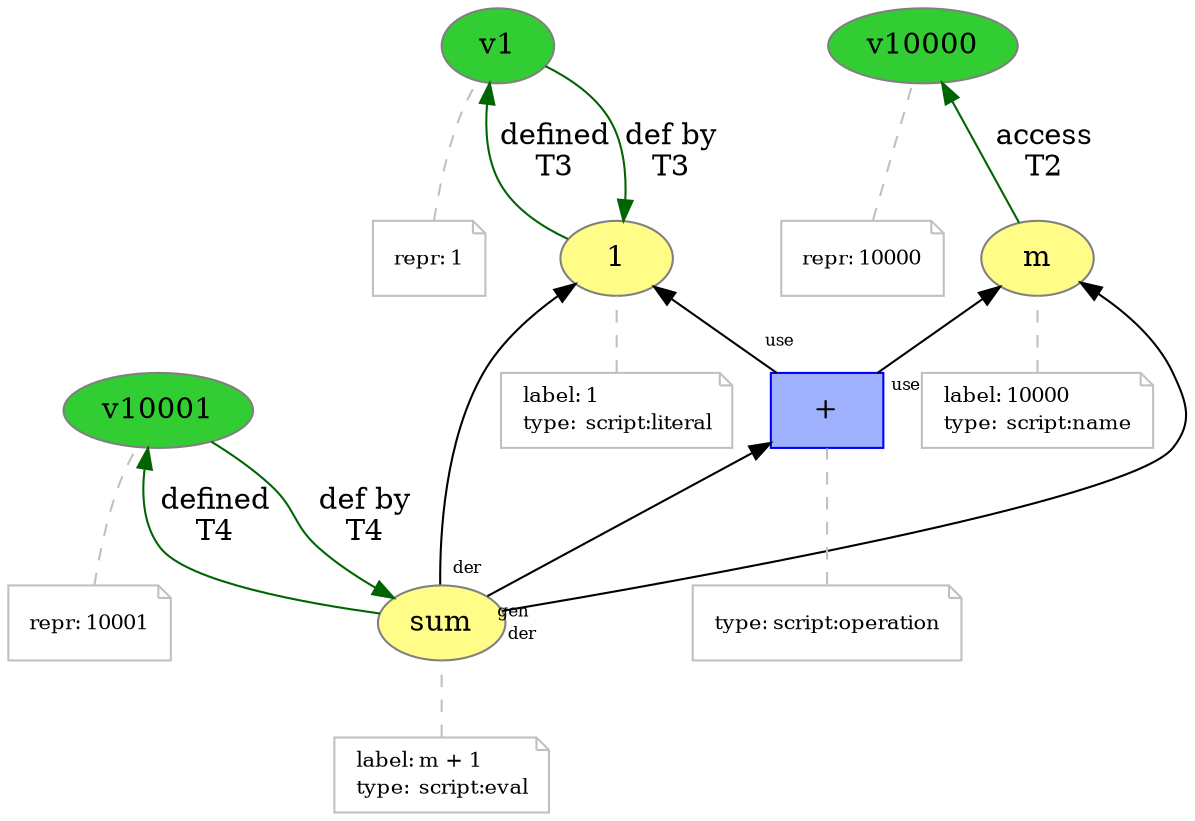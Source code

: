 digraph "PROV" { size="16,12"; rankdir="BT";
"http://example.org/m" [fillcolor="#FFFC87",color="#808080",style="filled",label="m",URL="http://example.org/m"]
"-attrs0" [color="gray",shape="note",fontsize="10",fontcolor="black",label=<<TABLE cellpadding="0" border="0">
	<TR>
	    <TD align="left">label:</TD>
	    <TD align="left">10000</TD>
	</TR>
	<TR>
	    <TD align="left">type:</TD>
	    <TD align="left">script:name</TD>
	</TR>
</TABLE>>]
"-attrs0" -> "http://example.org/m" [color="gray",style="dashed",arrowhead="none"]
"http://example.org/v10000" [fillcolor="#32CD32",color="#808080",style="filled",label="v10000",URL="http://example.org/v10000"]
"-attrs1" [color="gray",shape="note",fontsize="10",fontcolor="black",label=<<TABLE cellpadding="0" border="0">
	<TR>
	    <TD align="left">repr:</TD>
	    <TD align="left">10000</TD>
	</TR>
</TABLE>>]
"-attrs1" -> "http://example.org/v10000" [color="gray",style="dashed",arrowhead="none"]
"http://example.org/m" -> "http://example.org/v10000" [labelfontsize="8",labeldistance="1.5",color="darkgreen",labelangle="60.0",rotation="20",label="access
T2"]
"http://example.org/1" [fillcolor="#FFFC87",color="#808080",style="filled",label="1",URL="http://example.org/1"]
"-attrs2" [color="gray",shape="note",fontsize="10",fontcolor="black",label=<<TABLE cellpadding="0" border="0">
	<TR>
	    <TD align="left">label:</TD>
	    <TD align="left">1</TD>
	</TR>
	<TR>
	    <TD align="left">type:</TD>
	    <TD align="left">script:literal</TD>
	</TR>
</TABLE>>]
"-attrs2" -> "http://example.org/1" [color="gray",style="dashed",arrowhead="none"]
"http://example.org/v1" [fillcolor="#32CD32",color="#808080",style="filled",label="v1",URL="http://example.org/v1"]
"-attrs3" [color="gray",shape="note",fontsize="10",fontcolor="black",label=<<TABLE cellpadding="0" border="0">
	<TR>
	    <TD align="left">repr:</TD>
	    <TD align="left">1</TD>
	</TR>
</TABLE>>]
"-attrs3" -> "http://example.org/v1" [color="gray",style="dashed",arrowhead="none"]
"http://example.org/1" -> "http://example.org/v1" [labelfontsize="8",labeldistance="1.5",color="darkgreen",labelangle="60.0",rotation="20",label="defined
T3"]
"http://example.org/v1" -> "http://example.org/1" [labelfontsize="8",labeldistance="1.5",color="darkgreen",labelangle="60.0",rotation="20",label="def by
T3"]
"http://example.org/sum" [fillcolor="#FFFC87",color="#808080",style="filled",label="sum",URL="http://example.org/sum"]
"-attrs4" [color="gray",shape="note",fontsize="10",fontcolor="black",label=<<TABLE cellpadding="0" border="0">
	<TR>
	    <TD align="left">label:</TD>
	    <TD align="left">m + 1</TD>
	</TR>
	<TR>
	    <TD align="left">type:</TD>
	    <TD align="left">script:eval</TD>
	</TR>
</TABLE>>]
"-attrs4" -> "http://example.org/sum" [color="gray",style="dashed",arrowhead="none"]
"http://example.org/v10001" [fillcolor="#32CD32",color="#808080",style="filled",label="v10001",URL="http://example.org/v10001"]
"-attrs5" [color="gray",shape="note",fontsize="10",fontcolor="black",label=<<TABLE cellpadding="0" border="0">
	<TR>
	    <TD align="left">repr:</TD>
	    <TD align="left">10001</TD>
	</TR>
</TABLE>>]
"-attrs5" -> "http://example.org/v10001" [color="gray",style="dashed",arrowhead="none"]
"http://example.org/sum" -> "http://example.org/v10001" [labelfontsize="8",labeldistance="1.5",color="darkgreen",labelangle="60.0",rotation="20",label="defined
T4"]
"http://example.org/v10001" -> "http://example.org/sum" [labelfontsize="8",labeldistance="1.5",color="darkgreen",labelangle="60.0",rotation="20",label="def by
T4"]
"http://example.org/+" [fillcolor="#9FB1FC",color="#0000FF",shape="polygon",sides="4",style="filled",label="+",URL="http://example.org/+"]
"-attrs6" [color="gray",shape="note",fontsize="10",fontcolor="black",label=<<TABLE cellpadding="0" border="0">
	<TR>
	    <TD align="left">type:</TD>
	    <TD align="left">script:operation</TD>
	</TR>
</TABLE>>]
"-attrs6" -> "http://example.org/+" [color="gray",style="dashed",arrowhead="none"]
"http://example.org/+" -> "http://example.org/m" [labelfontsize="8",labeldistance="1.5",labelangle="60.0",rotation="20",taillabel="use"]
"http://example.org/+" -> "http://example.org/1" [labelfontsize="8",labeldistance="1.5",labelangle="60.0",rotation="20",taillabel="use"]
"http://example.org/sum" -> "http://example.org/+" [labelfontsize="8",labeldistance="1.5",labelangle="60.0",rotation="20",taillabel="gen"]
"http://example.org/sum" -> "http://example.org/m" [labelfontsize="8",labeldistance="1.5",labelangle="60.0",rotation="20",taillabel="der"]
"http://example.org/sum" -> "http://example.org/1" [labelfontsize="8",labeldistance="1.5",labelangle="60.0",rotation="20",taillabel="der"]
}